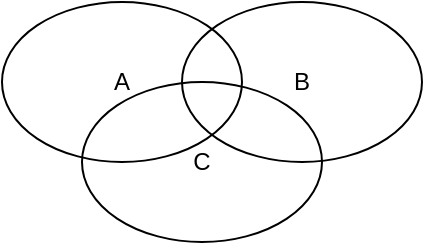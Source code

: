 
<mxfile version="14.9.8" type="device"><diagram id="3qZjkCjn_IIl3tA9QeaX" name="Page-1"><mxGraphModel dx="560" dy="758" grid="1" gridSize="10" guides="1" tooltips="1" connect="1" arrows="1" fold="1" page="1" pageScale="1" pageWidth="827" pageHeight="1169" math="0" shadow="0"><root><mxCell id="0"/><mxCell id="1" parent="0"/><mxCell id="BeHbl9hS4j1jHjHveq5i-1" value="A" style="ellipse;whiteSpace=wrap;html=1;fillColor=none;" vertex="1" parent="1"><mxGeometry x="50" y="40" width="120" height="80" as="geometry"/></mxCell><mxCell id="BeHbl9hS4j1jHjHveq5i-2" value="B" style="ellipse;whiteSpace=wrap;html=1;fillColor=none;" vertex="1" parent="1"><mxGeometry x="140" y="40" width="120" height="80" as="geometry"/></mxCell><mxCell id="BeHbl9hS4j1jHjHveq5i-3" value="C" style="ellipse;whiteSpace=wrap;html=1;fillColor=none;" vertex="1" parent="1"><mxGeometry x="90" y="80" width="120" height="80" as="geometry"/></mxCell></root></mxGraphModel></diagram></mxfile>